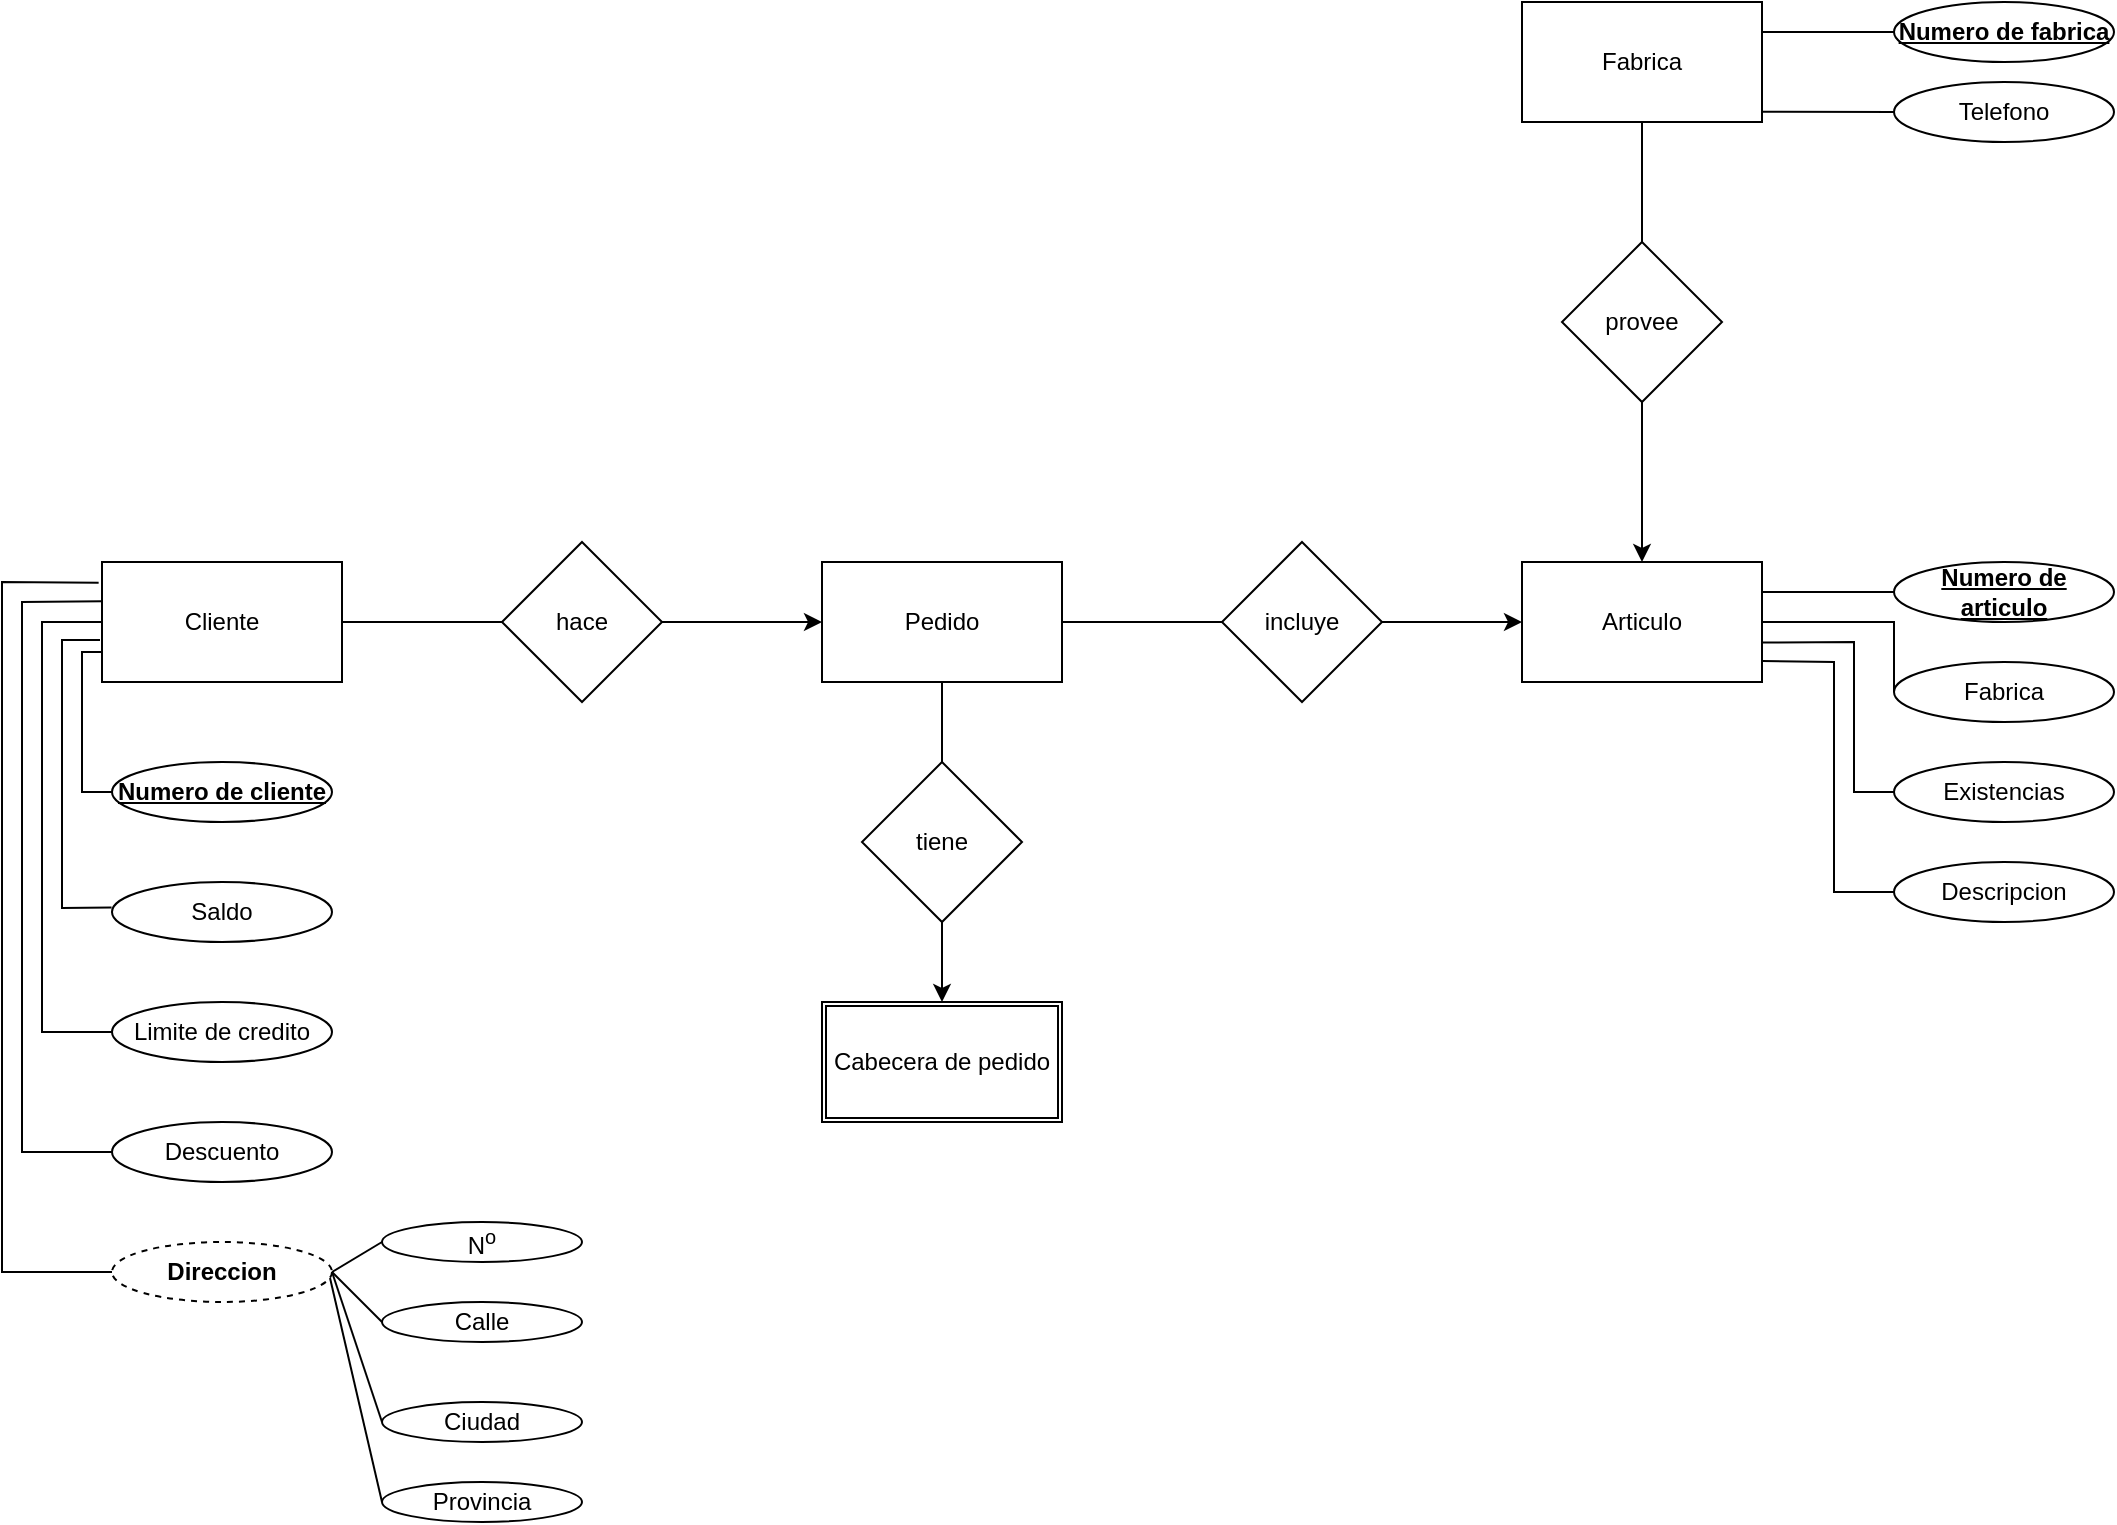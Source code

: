 <mxfile version="21.8.2" type="github">
  <diagram name="Página-1" id="TmImRVQX_AYQPsEHZoxZ">
    <mxGraphModel dx="1102" dy="1344" grid="1" gridSize="10" guides="1" tooltips="1" connect="1" arrows="1" fold="1" page="1" pageScale="1" pageWidth="1169" pageHeight="827" math="0" shadow="0">
      <root>
        <mxCell id="0" />
        <mxCell id="1" parent="0" />
        <mxCell id="iGC9ZjkHPBX-Onege3qm-4" value="Cliente" style="rounded=0;whiteSpace=wrap;html=1;" parent="1" vertex="1">
          <mxGeometry x="114" y="280" width="120" height="60" as="geometry" />
        </mxCell>
        <mxCell id="iGC9ZjkHPBX-Onege3qm-5" value="Articulo" style="rounded=0;whiteSpace=wrap;html=1;" parent="1" vertex="1">
          <mxGeometry x="824" y="280" width="120" height="60" as="geometry" />
        </mxCell>
        <mxCell id="iGC9ZjkHPBX-Onege3qm-6" value="Pedido" style="rounded=0;whiteSpace=wrap;html=1;" parent="1" vertex="1">
          <mxGeometry x="474" y="280" width="120" height="60" as="geometry" />
        </mxCell>
        <mxCell id="iGC9ZjkHPBX-Onege3qm-7" value="Fabrica" style="rounded=0;whiteSpace=wrap;html=1;" parent="1" vertex="1">
          <mxGeometry x="824" width="120" height="60" as="geometry" />
        </mxCell>
        <mxCell id="iVjBs-MSaSPl5WOb0Lbm-1" style="edgeStyle=orthogonalEdgeStyle;rounded=0;orthogonalLoop=1;jettySize=auto;html=1;exitX=0.5;exitY=1;exitDx=0;exitDy=0;" edge="1" parent="1" source="iGC9ZjkHPBX-Onege3qm-6" target="iGC9ZjkHPBX-Onege3qm-6">
          <mxGeometry relative="1" as="geometry" />
        </mxCell>
        <mxCell id="iVjBs-MSaSPl5WOb0Lbm-4" value="Cabecera de pedido" style="shape=ext;double=1;rounded=0;whiteSpace=wrap;html=1;" vertex="1" parent="1">
          <mxGeometry x="474" y="500" width="120" height="60" as="geometry" />
        </mxCell>
        <mxCell id="iVjBs-MSaSPl5WOb0Lbm-30" style="edgeStyle=orthogonalEdgeStyle;rounded=0;orthogonalLoop=1;jettySize=auto;html=1;entryX=0;entryY=0.5;entryDx=0;entryDy=0;" edge="1" parent="1" source="iVjBs-MSaSPl5WOb0Lbm-5" target="iGC9ZjkHPBX-Onege3qm-6">
          <mxGeometry relative="1" as="geometry" />
        </mxCell>
        <mxCell id="iVjBs-MSaSPl5WOb0Lbm-5" value="hace" style="rhombus;whiteSpace=wrap;html=1;" vertex="1" parent="1">
          <mxGeometry x="314" y="270" width="80" height="80" as="geometry" />
        </mxCell>
        <mxCell id="iVjBs-MSaSPl5WOb0Lbm-31" style="edgeStyle=orthogonalEdgeStyle;rounded=0;orthogonalLoop=1;jettySize=auto;html=1;entryX=0;entryY=0.5;entryDx=0;entryDy=0;" edge="1" parent="1" source="iVjBs-MSaSPl5WOb0Lbm-6" target="iGC9ZjkHPBX-Onege3qm-5">
          <mxGeometry relative="1" as="geometry" />
        </mxCell>
        <mxCell id="iVjBs-MSaSPl5WOb0Lbm-6" value="incluye" style="rhombus;whiteSpace=wrap;html=1;" vertex="1" parent="1">
          <mxGeometry x="674" y="270" width="80" height="80" as="geometry" />
        </mxCell>
        <mxCell id="iVjBs-MSaSPl5WOb0Lbm-33" style="edgeStyle=orthogonalEdgeStyle;rounded=0;orthogonalLoop=1;jettySize=auto;html=1;entryX=0.5;entryY=0;entryDx=0;entryDy=0;" edge="1" parent="1" source="iVjBs-MSaSPl5WOb0Lbm-7" target="iVjBs-MSaSPl5WOb0Lbm-4">
          <mxGeometry relative="1" as="geometry" />
        </mxCell>
        <mxCell id="iVjBs-MSaSPl5WOb0Lbm-7" value="tiene" style="rhombus;whiteSpace=wrap;html=1;" vertex="1" parent="1">
          <mxGeometry x="494" y="380" width="80" height="80" as="geometry" />
        </mxCell>
        <mxCell id="iVjBs-MSaSPl5WOb0Lbm-32" style="edgeStyle=orthogonalEdgeStyle;rounded=0;orthogonalLoop=1;jettySize=auto;html=1;" edge="1" parent="1" source="iVjBs-MSaSPl5WOb0Lbm-8" target="iGC9ZjkHPBX-Onege3qm-5">
          <mxGeometry relative="1" as="geometry" />
        </mxCell>
        <mxCell id="iVjBs-MSaSPl5WOb0Lbm-8" value="provee" style="rhombus;whiteSpace=wrap;html=1;" vertex="1" parent="1">
          <mxGeometry x="844" y="120" width="80" height="80" as="geometry" />
        </mxCell>
        <mxCell id="iVjBs-MSaSPl5WOb0Lbm-16" value="" style="endArrow=none;html=1;rounded=0;entryX=0;entryY=0.5;entryDx=0;entryDy=0;exitX=1;exitY=0.5;exitDx=0;exitDy=0;" edge="1" parent="1" source="iGC9ZjkHPBX-Onege3qm-4" target="iVjBs-MSaSPl5WOb0Lbm-5">
          <mxGeometry relative="1" as="geometry">
            <mxPoint x="404" y="320" as="sourcePoint" />
            <mxPoint x="484" y="320" as="targetPoint" />
          </mxGeometry>
        </mxCell>
        <mxCell id="iVjBs-MSaSPl5WOb0Lbm-17" value="" style="endArrow=none;html=1;rounded=0;entryX=0.5;entryY=1;entryDx=0;entryDy=0;" edge="1" parent="1" source="iVjBs-MSaSPl5WOb0Lbm-7" target="iGC9ZjkHPBX-Onege3qm-6">
          <mxGeometry relative="1" as="geometry">
            <mxPoint x="244" y="320" as="sourcePoint" />
            <mxPoint x="324" y="320" as="targetPoint" />
          </mxGeometry>
        </mxCell>
        <mxCell id="iVjBs-MSaSPl5WOb0Lbm-19" value="" style="endArrow=none;html=1;rounded=0;entryX=0;entryY=0.5;entryDx=0;entryDy=0;exitX=1;exitY=0.5;exitDx=0;exitDy=0;" edge="1" parent="1" source="iGC9ZjkHPBX-Onege3qm-6" target="iVjBs-MSaSPl5WOb0Lbm-6">
          <mxGeometry relative="1" as="geometry">
            <mxPoint x="544" y="510" as="sourcePoint" />
            <mxPoint x="544" y="470" as="targetPoint" />
          </mxGeometry>
        </mxCell>
        <mxCell id="iVjBs-MSaSPl5WOb0Lbm-22" value="" style="endArrow=none;html=1;rounded=0;entryX=0.5;entryY=1;entryDx=0;entryDy=0;exitX=0.5;exitY=0;exitDx=0;exitDy=0;" edge="1" parent="1" source="iVjBs-MSaSPl5WOb0Lbm-8" target="iGC9ZjkHPBX-Onege3qm-7">
          <mxGeometry relative="1" as="geometry">
            <mxPoint x="894" y="290" as="sourcePoint" />
            <mxPoint x="894" y="210" as="targetPoint" />
          </mxGeometry>
        </mxCell>
        <mxCell id="iVjBs-MSaSPl5WOb0Lbm-23" value="&lt;u&gt;&lt;b&gt;Numero de cliente&lt;/b&gt;&lt;/u&gt;" style="ellipse;whiteSpace=wrap;html=1;" vertex="1" parent="1">
          <mxGeometry x="119" y="380" width="110" height="30" as="geometry" />
        </mxCell>
        <mxCell id="iVjBs-MSaSPl5WOb0Lbm-24" value="Saldo" style="ellipse;whiteSpace=wrap;html=1;" vertex="1" parent="1">
          <mxGeometry x="119" y="440" width="110" height="30" as="geometry" />
        </mxCell>
        <mxCell id="iVjBs-MSaSPl5WOb0Lbm-25" value="Limite de credito" style="ellipse;whiteSpace=wrap;html=1;" vertex="1" parent="1">
          <mxGeometry x="119" y="500" width="110" height="30" as="geometry" />
        </mxCell>
        <mxCell id="iVjBs-MSaSPl5WOb0Lbm-26" value="Descuento" style="ellipse;whiteSpace=wrap;html=1;" vertex="1" parent="1">
          <mxGeometry x="119" y="560" width="110" height="30" as="geometry" />
        </mxCell>
        <mxCell id="iVjBs-MSaSPl5WOb0Lbm-29" value="&lt;b&gt;Direccion&lt;/b&gt;" style="ellipse;whiteSpace=wrap;html=1;align=center;dashed=1;" vertex="1" parent="1">
          <mxGeometry x="119" y="620" width="110" height="30" as="geometry" />
        </mxCell>
        <mxCell id="iVjBs-MSaSPl5WOb0Lbm-47" value="" style="endArrow=none;html=1;rounded=0;entryX=0;entryY=0.75;entryDx=0;entryDy=0;exitX=0;exitY=0.5;exitDx=0;exitDy=0;" edge="1" parent="1" source="iVjBs-MSaSPl5WOb0Lbm-23" target="iGC9ZjkHPBX-Onege3qm-4">
          <mxGeometry width="50" height="50" relative="1" as="geometry">
            <mxPoint x="104" y="390" as="sourcePoint" />
            <mxPoint x="244" y="340" as="targetPoint" />
            <Array as="points">
              <mxPoint x="104" y="395" />
              <mxPoint x="104" y="325" />
            </Array>
          </mxGeometry>
        </mxCell>
        <mxCell id="iVjBs-MSaSPl5WOb0Lbm-48" value="" style="endArrow=none;html=1;rounded=0;exitX=-0.002;exitY=0.424;exitDx=0;exitDy=0;exitPerimeter=0;" edge="1" parent="1" source="iVjBs-MSaSPl5WOb0Lbm-24">
          <mxGeometry width="50" height="50" relative="1" as="geometry">
            <mxPoint x="129" y="404" as="sourcePoint" />
            <mxPoint x="113" y="319" as="targetPoint" />
            <Array as="points">
              <mxPoint x="94" y="453" />
              <mxPoint x="94" y="319" />
            </Array>
          </mxGeometry>
        </mxCell>
        <mxCell id="iVjBs-MSaSPl5WOb0Lbm-49" value="" style="endArrow=none;html=1;rounded=0;exitX=0;exitY=0.5;exitDx=0;exitDy=0;entryX=0;entryY=0.5;entryDx=0;entryDy=0;" edge="1" parent="1" source="iVjBs-MSaSPl5WOb0Lbm-25" target="iGC9ZjkHPBX-Onege3qm-4">
          <mxGeometry width="50" height="50" relative="1" as="geometry">
            <mxPoint x="129" y="463" as="sourcePoint" />
            <mxPoint x="123" y="329" as="targetPoint" />
            <Array as="points">
              <mxPoint x="84" y="515" />
              <mxPoint x="84" y="310" />
            </Array>
          </mxGeometry>
        </mxCell>
        <mxCell id="iVjBs-MSaSPl5WOb0Lbm-50" value="" style="endArrow=none;html=1;rounded=0;exitX=0;exitY=0.5;exitDx=0;exitDy=0;entryX=0.004;entryY=0.328;entryDx=0;entryDy=0;entryPerimeter=0;" edge="1" parent="1" source="iVjBs-MSaSPl5WOb0Lbm-26" target="iGC9ZjkHPBX-Onege3qm-4">
          <mxGeometry width="50" height="50" relative="1" as="geometry">
            <mxPoint x="129" y="525" as="sourcePoint" />
            <mxPoint x="124" y="320" as="targetPoint" />
            <Array as="points">
              <mxPoint x="74" y="575" />
              <mxPoint x="74" y="300" />
            </Array>
          </mxGeometry>
        </mxCell>
        <mxCell id="iVjBs-MSaSPl5WOb0Lbm-51" value="" style="endArrow=none;html=1;rounded=0;entryX=-0.014;entryY=0.172;entryDx=0;entryDy=0;entryPerimeter=0;exitX=0;exitY=0.5;exitDx=0;exitDy=0;" edge="1" parent="1" source="iVjBs-MSaSPl5WOb0Lbm-29" target="iGC9ZjkHPBX-Onege3qm-4">
          <mxGeometry width="50" height="50" relative="1" as="geometry">
            <mxPoint x="114" y="630" as="sourcePoint" />
            <mxPoint x="124" y="310" as="targetPoint" />
            <Array as="points">
              <mxPoint x="64" y="635" />
              <mxPoint x="64" y="290" />
            </Array>
          </mxGeometry>
        </mxCell>
        <mxCell id="iVjBs-MSaSPl5WOb0Lbm-52" value="N&lt;sup&gt;o&lt;/sup&gt;" style="ellipse;whiteSpace=wrap;html=1;" vertex="1" parent="1">
          <mxGeometry x="254" y="610" width="100" height="20" as="geometry" />
        </mxCell>
        <mxCell id="iVjBs-MSaSPl5WOb0Lbm-53" value="Calle" style="ellipse;whiteSpace=wrap;html=1;" vertex="1" parent="1">
          <mxGeometry x="254" y="650" width="100" height="20" as="geometry" />
        </mxCell>
        <mxCell id="iVjBs-MSaSPl5WOb0Lbm-54" value="Ciudad" style="ellipse;whiteSpace=wrap;html=1;" vertex="1" parent="1">
          <mxGeometry x="254" y="700" width="100" height="20" as="geometry" />
        </mxCell>
        <mxCell id="iVjBs-MSaSPl5WOb0Lbm-55" value="Provincia" style="ellipse;whiteSpace=wrap;html=1;" vertex="1" parent="1">
          <mxGeometry x="254" y="740" width="100" height="20" as="geometry" />
        </mxCell>
        <mxCell id="iVjBs-MSaSPl5WOb0Lbm-57" value="" style="endArrow=none;html=1;rounded=0;exitX=0;exitY=0.5;exitDx=0;exitDy=0;entryX=1;entryY=0.5;entryDx=0;entryDy=0;" edge="1" parent="1" source="iVjBs-MSaSPl5WOb0Lbm-52" target="iVjBs-MSaSPl5WOb0Lbm-29">
          <mxGeometry width="50" height="50" relative="1" as="geometry">
            <mxPoint x="129" y="645" as="sourcePoint" />
            <mxPoint x="234" y="630" as="targetPoint" />
            <Array as="points" />
          </mxGeometry>
        </mxCell>
        <mxCell id="iVjBs-MSaSPl5WOb0Lbm-58" value="" style="endArrow=none;html=1;rounded=0;exitX=0;exitY=0.5;exitDx=0;exitDy=0;entryX=1;entryY=0.5;entryDx=0;entryDy=0;" edge="1" parent="1" source="iVjBs-MSaSPl5WOb0Lbm-53" target="iVjBs-MSaSPl5WOb0Lbm-29">
          <mxGeometry width="50" height="50" relative="1" as="geometry">
            <mxPoint x="264" y="630" as="sourcePoint" />
            <mxPoint x="237" y="640" as="targetPoint" />
            <Array as="points" />
          </mxGeometry>
        </mxCell>
        <mxCell id="iVjBs-MSaSPl5WOb0Lbm-59" value="" style="endArrow=none;html=1;rounded=0;exitX=0;exitY=0.5;exitDx=0;exitDy=0;entryX=1;entryY=0.5;entryDx=0;entryDy=0;" edge="1" parent="1" source="iVjBs-MSaSPl5WOb0Lbm-54" target="iVjBs-MSaSPl5WOb0Lbm-29">
          <mxGeometry width="50" height="50" relative="1" as="geometry">
            <mxPoint x="264" y="670" as="sourcePoint" />
            <mxPoint x="234" y="640" as="targetPoint" />
            <Array as="points" />
          </mxGeometry>
        </mxCell>
        <mxCell id="iVjBs-MSaSPl5WOb0Lbm-60" value="" style="endArrow=none;html=1;rounded=0;exitX=0;exitY=0.5;exitDx=0;exitDy=0;entryX=0.991;entryY=0.6;entryDx=0;entryDy=0;entryPerimeter=0;" edge="1" parent="1" source="iVjBs-MSaSPl5WOb0Lbm-55" target="iVjBs-MSaSPl5WOb0Lbm-29">
          <mxGeometry width="50" height="50" relative="1" as="geometry">
            <mxPoint x="264" y="720" as="sourcePoint" />
            <mxPoint x="234" y="640" as="targetPoint" />
            <Array as="points" />
          </mxGeometry>
        </mxCell>
        <mxCell id="iVjBs-MSaSPl5WOb0Lbm-61" value="&lt;u&gt;&lt;b&gt;Numero de fabrica&lt;br&gt;&lt;/b&gt;&lt;/u&gt;" style="ellipse;whiteSpace=wrap;html=1;" vertex="1" parent="1">
          <mxGeometry x="1010" width="110" height="30" as="geometry" />
        </mxCell>
        <mxCell id="iVjBs-MSaSPl5WOb0Lbm-62" value="&lt;u&gt;&lt;b&gt;Numero de articulo&lt;br&gt;&lt;/b&gt;&lt;/u&gt;" style="ellipse;whiteSpace=wrap;html=1;" vertex="1" parent="1">
          <mxGeometry x="1010" y="280" width="110" height="30" as="geometry" />
        </mxCell>
        <mxCell id="iVjBs-MSaSPl5WOb0Lbm-63" value="Telefono" style="ellipse;whiteSpace=wrap;html=1;" vertex="1" parent="1">
          <mxGeometry x="1010" y="40" width="110" height="30" as="geometry" />
        </mxCell>
        <mxCell id="iVjBs-MSaSPl5WOb0Lbm-64" value="Fabrica" style="ellipse;whiteSpace=wrap;html=1;" vertex="1" parent="1">
          <mxGeometry x="1010" y="330" width="110" height="30" as="geometry" />
        </mxCell>
        <mxCell id="iVjBs-MSaSPl5WOb0Lbm-65" value="Existencias" style="ellipse;whiteSpace=wrap;html=1;" vertex="1" parent="1">
          <mxGeometry x="1010" y="380" width="110" height="30" as="geometry" />
        </mxCell>
        <mxCell id="iVjBs-MSaSPl5WOb0Lbm-66" value="Descripcion" style="ellipse;whiteSpace=wrap;html=1;" vertex="1" parent="1">
          <mxGeometry x="1010" y="430" width="110" height="30" as="geometry" />
        </mxCell>
        <mxCell id="iVjBs-MSaSPl5WOb0Lbm-67" value="" style="endArrow=none;html=1;rounded=0;entryX=0;entryY=0.5;entryDx=0;entryDy=0;exitX=1;exitY=0.25;exitDx=0;exitDy=0;" edge="1" parent="1" source="iGC9ZjkHPBX-Onege3qm-7" target="iVjBs-MSaSPl5WOb0Lbm-61">
          <mxGeometry relative="1" as="geometry">
            <mxPoint x="604" y="320" as="sourcePoint" />
            <mxPoint x="684" y="320" as="targetPoint" />
          </mxGeometry>
        </mxCell>
        <mxCell id="iVjBs-MSaSPl5WOb0Lbm-68" value="" style="endArrow=none;html=1;rounded=0;entryX=0;entryY=0.5;entryDx=0;entryDy=0;exitX=1.002;exitY=0.914;exitDx=0;exitDy=0;exitPerimeter=0;" edge="1" parent="1" source="iGC9ZjkHPBX-Onege3qm-7" target="iVjBs-MSaSPl5WOb0Lbm-63">
          <mxGeometry relative="1" as="geometry">
            <mxPoint x="954" y="25" as="sourcePoint" />
            <mxPoint x="1020" y="25" as="targetPoint" />
          </mxGeometry>
        </mxCell>
        <mxCell id="iVjBs-MSaSPl5WOb0Lbm-69" value="" style="endArrow=none;html=1;rounded=0;exitX=1;exitY=0.25;exitDx=0;exitDy=0;entryX=0;entryY=0.5;entryDx=0;entryDy=0;" edge="1" parent="1" source="iGC9ZjkHPBX-Onege3qm-5" target="iVjBs-MSaSPl5WOb0Lbm-62">
          <mxGeometry relative="1" as="geometry">
            <mxPoint x="954" y="65" as="sourcePoint" />
            <mxPoint x="1010" y="260" as="targetPoint" />
          </mxGeometry>
        </mxCell>
        <mxCell id="iVjBs-MSaSPl5WOb0Lbm-71" value="" style="endArrow=none;html=1;rounded=0;exitX=1;exitY=0.5;exitDx=0;exitDy=0;entryX=0;entryY=0.5;entryDx=0;entryDy=0;" edge="1" parent="1" source="iGC9ZjkHPBX-Onege3qm-5" target="iVjBs-MSaSPl5WOb0Lbm-64">
          <mxGeometry relative="1" as="geometry">
            <mxPoint x="954" y="305" as="sourcePoint" />
            <mxPoint x="1020" y="305" as="targetPoint" />
            <Array as="points">
              <mxPoint x="1010" y="310" />
            </Array>
          </mxGeometry>
        </mxCell>
        <mxCell id="iVjBs-MSaSPl5WOb0Lbm-72" value="" style="endArrow=none;html=1;rounded=0;exitX=0.998;exitY=0.671;exitDx=0;exitDy=0;entryX=0;entryY=0.5;entryDx=0;entryDy=0;exitPerimeter=0;" edge="1" parent="1" source="iGC9ZjkHPBX-Onege3qm-5" target="iVjBs-MSaSPl5WOb0Lbm-65">
          <mxGeometry relative="1" as="geometry">
            <mxPoint x="954" y="320" as="sourcePoint" />
            <mxPoint x="1020" y="355" as="targetPoint" />
            <Array as="points">
              <mxPoint x="990" y="320" />
              <mxPoint x="990" y="395" />
            </Array>
          </mxGeometry>
        </mxCell>
        <mxCell id="iVjBs-MSaSPl5WOb0Lbm-74" value="" style="endArrow=none;html=1;rounded=0;exitX=1;exitY=0.826;exitDx=0;exitDy=0;entryX=0;entryY=0.5;entryDx=0;entryDy=0;exitPerimeter=0;" edge="1" parent="1" source="iGC9ZjkHPBX-Onege3qm-5" target="iVjBs-MSaSPl5WOb0Lbm-66">
          <mxGeometry relative="1" as="geometry">
            <mxPoint x="952" y="329" as="sourcePoint" />
            <mxPoint x="1020" y="405" as="targetPoint" />
            <Array as="points">
              <mxPoint x="980" y="330" />
              <mxPoint x="980" y="445" />
            </Array>
          </mxGeometry>
        </mxCell>
      </root>
    </mxGraphModel>
  </diagram>
</mxfile>
